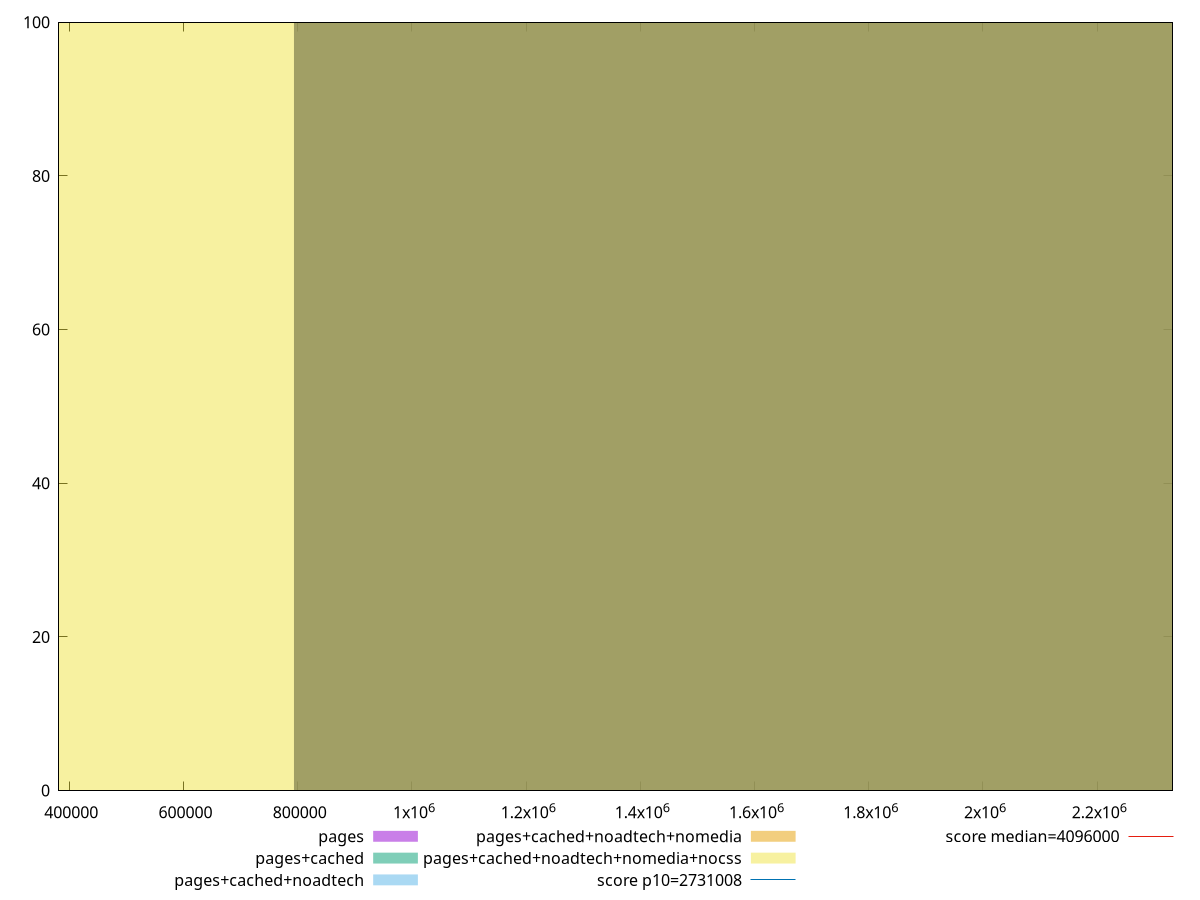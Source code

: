 reset

$pages <<EOF
1586929.3865279192 100
EOF

$pagesCached <<EOF
1586929.3865279192 100
EOF

$pagesCachedNoadtech <<EOF
1586929.3865279192 100
EOF

$pagesCachedNoadtechNomedia <<EOF
1586929.3865279192 100
EOF

$pagesCachedNoadtechNomediaNocss <<EOF
0 100
EOF

set key outside below
set boxwidth 1586929.3865279192
set xrange [382000:2331853]
set yrange [0:100]
set trange [0:100]
set style fill transparent solid 0.5 noborder

set parametric
set terminal svg size 640, 530 enhanced background rgb 'white'
set output "report_00018_2021-02-10T15-25-16.877Z/total-byte-weight/comparison/histogram/all_raw.svg"

plot $pages title "pages" with boxes, \
     $pagesCached title "pages+cached" with boxes, \
     $pagesCachedNoadtech title "pages+cached+noadtech" with boxes, \
     $pagesCachedNoadtechNomedia title "pages+cached+noadtech+nomedia" with boxes, \
     $pagesCachedNoadtechNomediaNocss title "pages+cached+noadtech+nomedia+nocss" with boxes, \
     2731008,t title "score p10=2731008", \
     4096000,t title "score median=4096000"

reset
